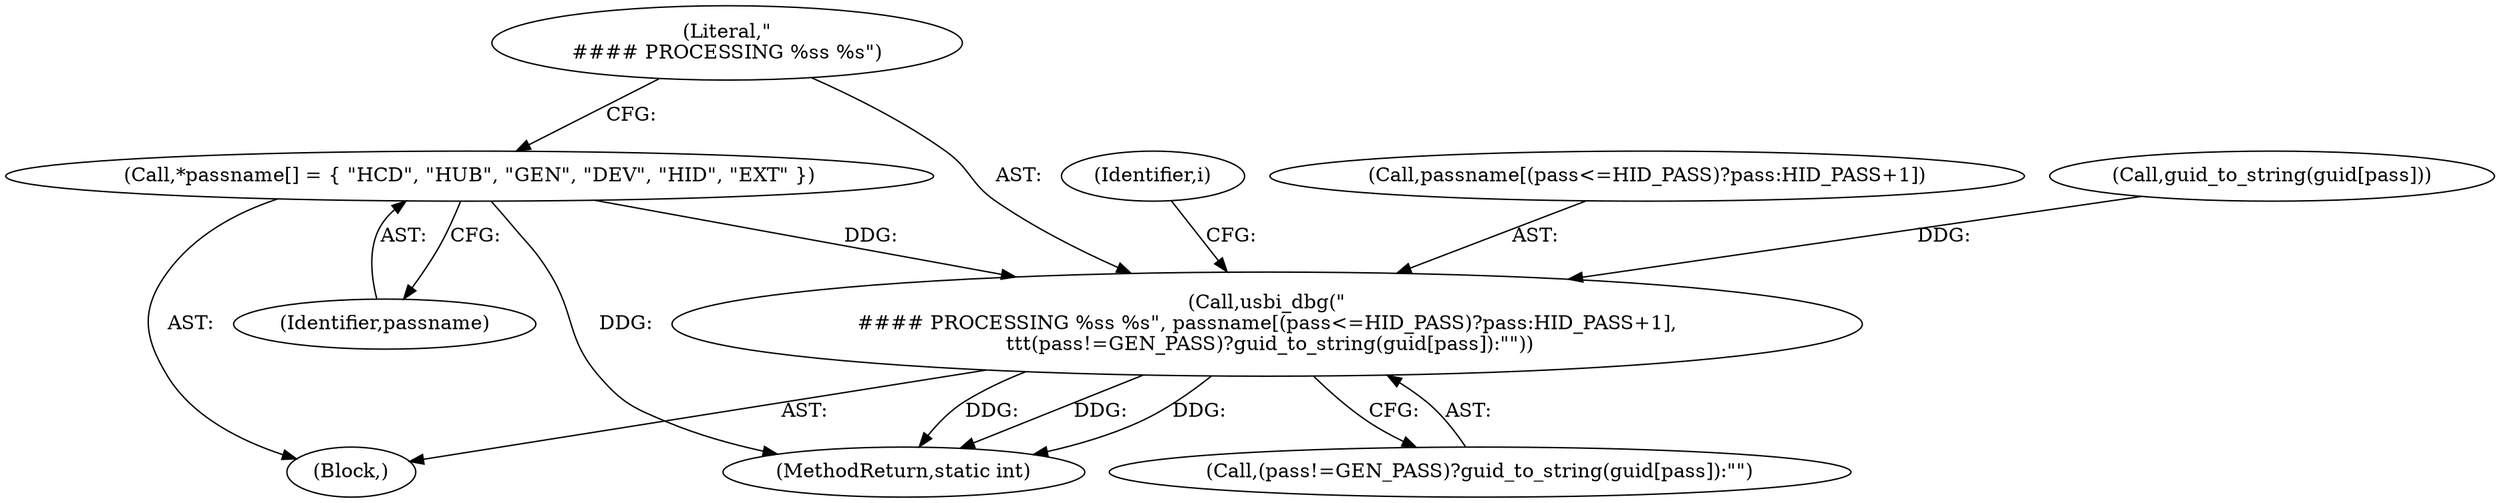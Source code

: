 digraph "1_Chrome_ac149a8d4371c0e01e0934fdd57b09e86f96b5b9_29@del" {
"1000238" [label="(Call,*passname[] = { \"HCD\", \"HUB\", \"GEN\", \"DEV\", \"HID\", \"EXT\" })"];
"1000240" [label="(Call,usbi_dbg(\"\n#### PROCESSING %ss %s\", passname[(pass<=HID_PASS)?pass:HID_PASS+1],\n \t\t\t(pass!=GEN_PASS)?guid_to_string(guid[pass]):\"\"))"];
"1000239" [label="(Identifier,passname)"];
"1000256" [label="(Call,guid_to_string(guid[pass]))"];
"1000241" [label="(Literal,\"\n#### PROCESSING %ss %s\")"];
"1000252" [label="(Call,(pass!=GEN_PASS)?guid_to_string(guid[pass]):\"\")"];
"1000263" [label="(Identifier,i)"];
"1000240" [label="(Call,usbi_dbg(\"\n#### PROCESSING %ss %s\", passname[(pass<=HID_PASS)?pass:HID_PASS+1],\n \t\t\t(pass!=GEN_PASS)?guid_to_string(guid[pass]):\"\"))"];
"1000236" [label="(Block,)"];
"1001103" [label="(MethodReturn,static int)"];
"1000242" [label="(Call,passname[(pass<=HID_PASS)?pass:HID_PASS+1])"];
"1000238" [label="(Call,*passname[] = { \"HCD\", \"HUB\", \"GEN\", \"DEV\", \"HID\", \"EXT\" })"];
"1000238" -> "1000236"  [label="AST: "];
"1000238" -> "1000239"  [label="CFG: "];
"1000239" -> "1000238"  [label="AST: "];
"1000241" -> "1000238"  [label="CFG: "];
"1000238" -> "1001103"  [label="DDG: "];
"1000238" -> "1000240"  [label="DDG: "];
"1000240" -> "1000236"  [label="AST: "];
"1000240" -> "1000252"  [label="CFG: "];
"1000241" -> "1000240"  [label="AST: "];
"1000242" -> "1000240"  [label="AST: "];
"1000252" -> "1000240"  [label="AST: "];
"1000263" -> "1000240"  [label="CFG: "];
"1000240" -> "1001103"  [label="DDG: "];
"1000240" -> "1001103"  [label="DDG: "];
"1000240" -> "1001103"  [label="DDG: "];
"1000256" -> "1000240"  [label="DDG: "];
}
